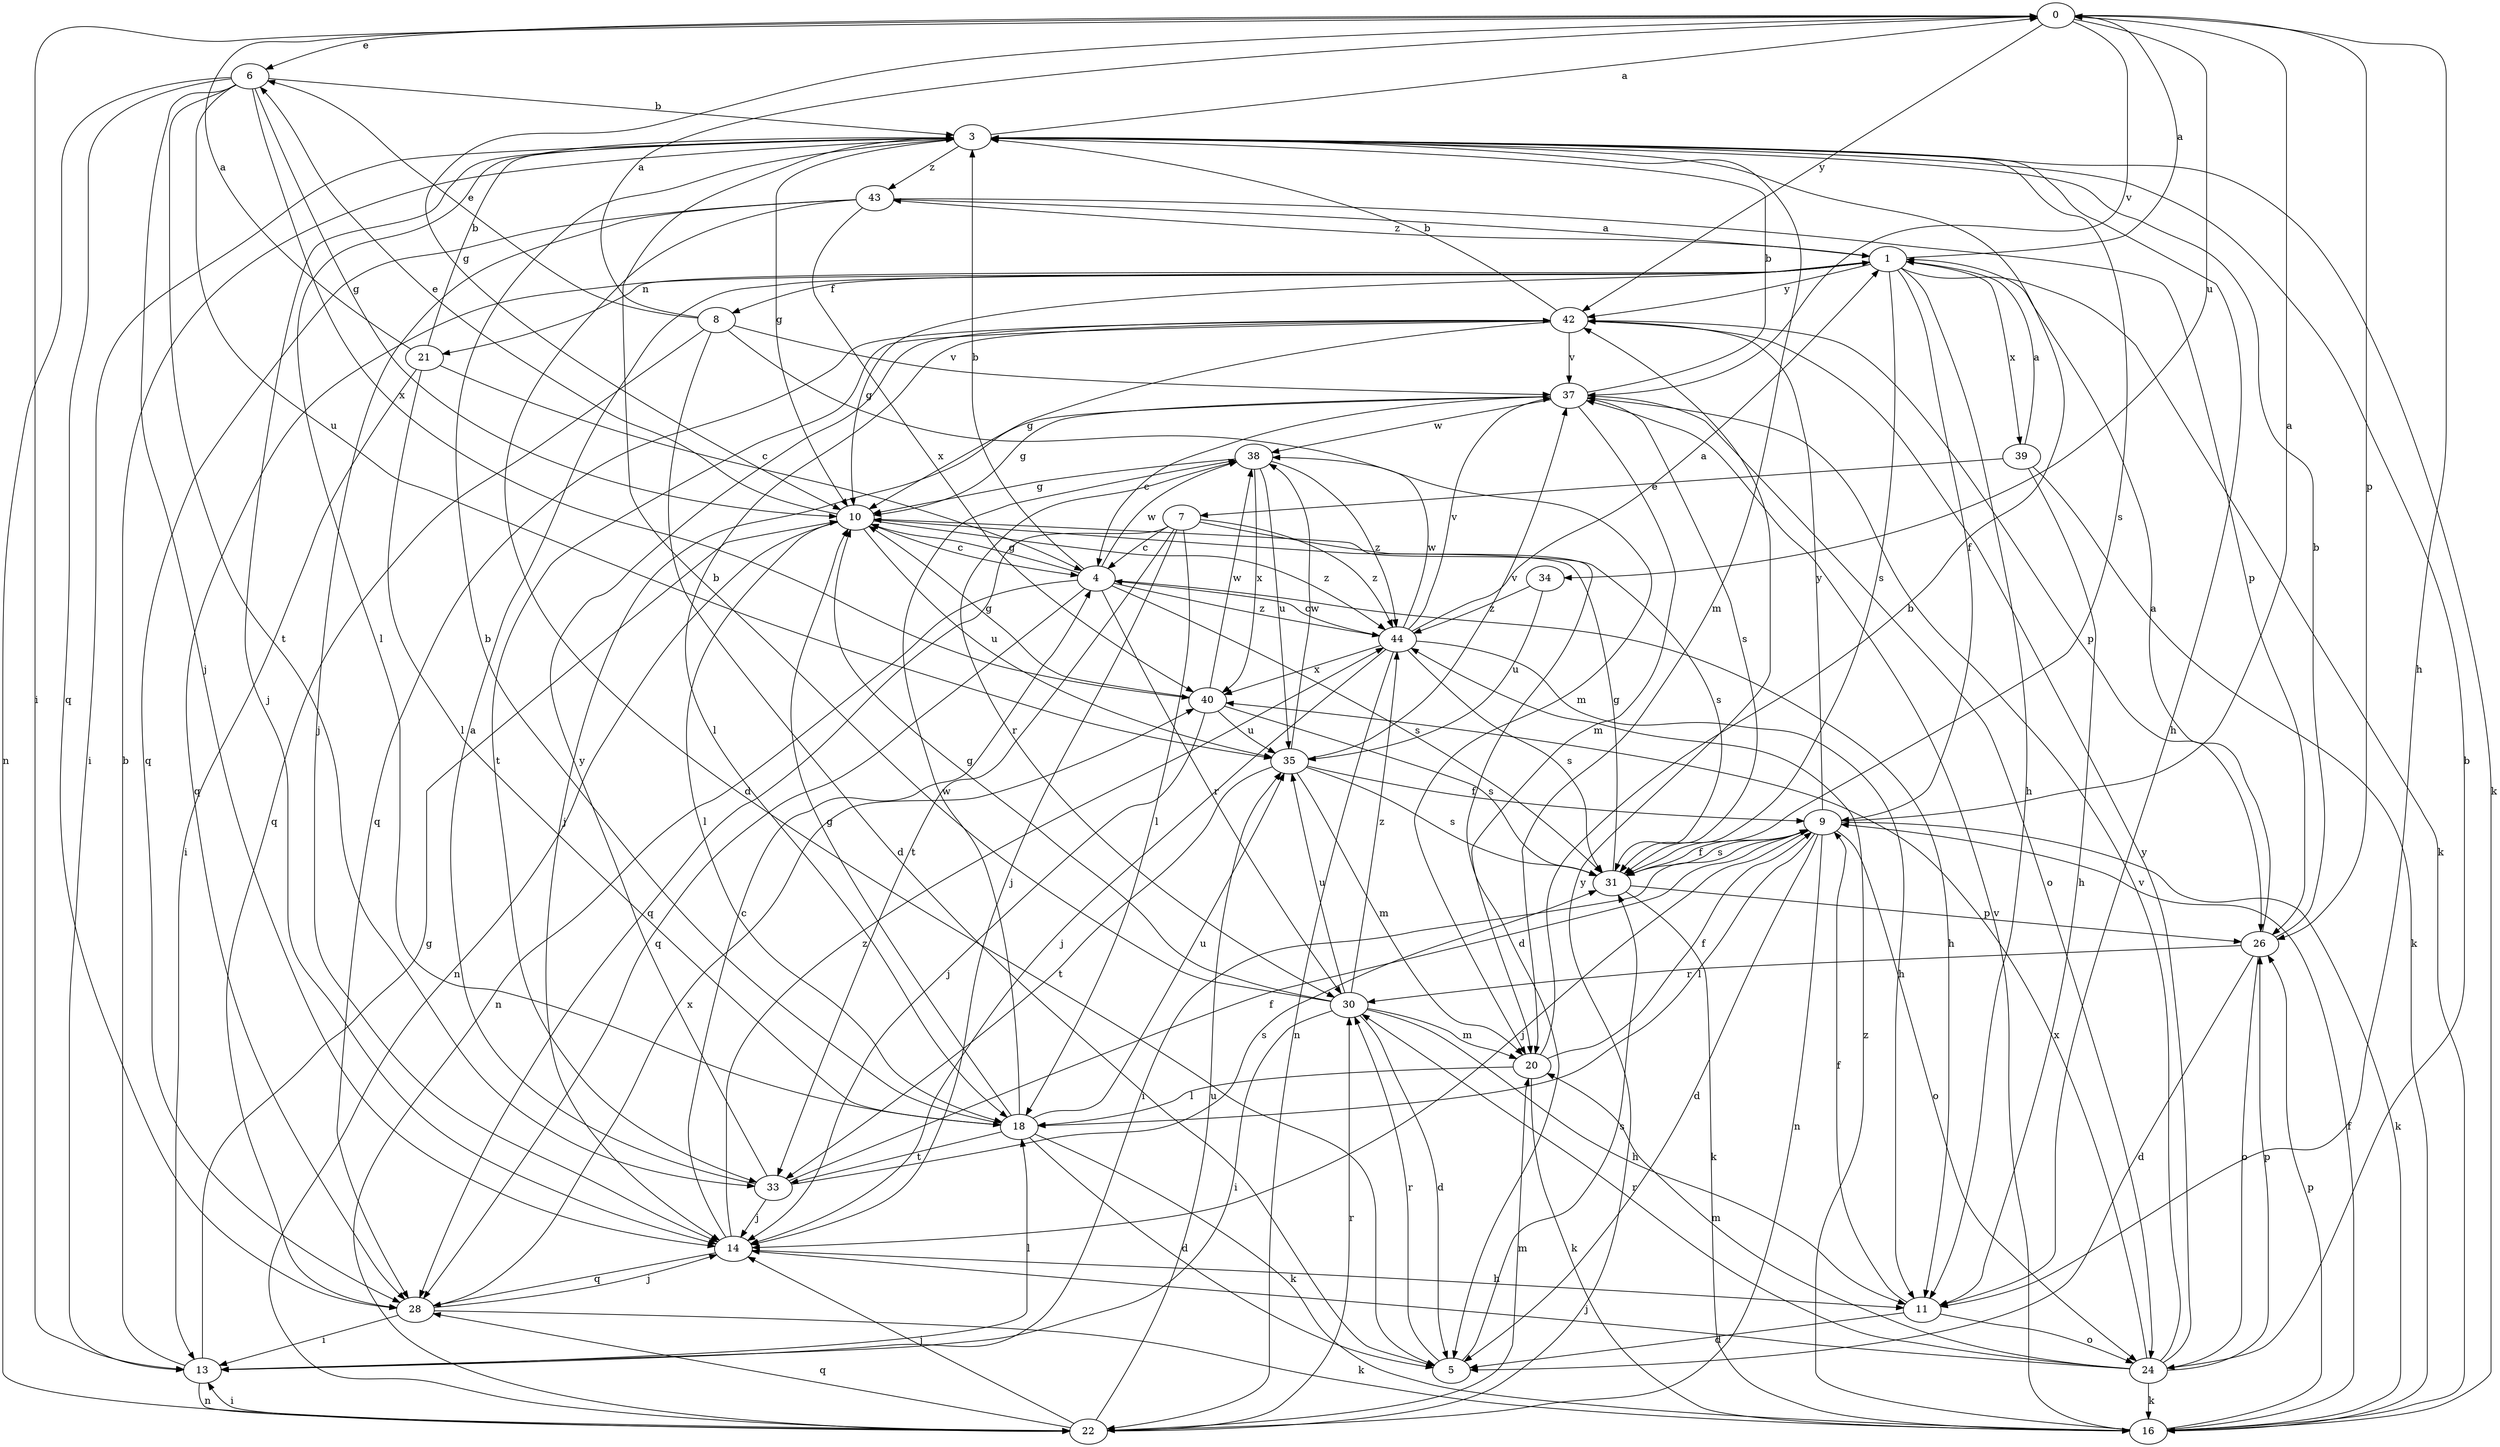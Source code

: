 strict digraph  {
0;
1;
3;
4;
5;
6;
7;
8;
9;
10;
11;
13;
14;
16;
18;
20;
21;
22;
24;
26;
28;
30;
31;
33;
34;
35;
37;
38;
39;
40;
42;
43;
44;
0 -> 6  [label=e];
0 -> 10  [label=g];
0 -> 11  [label=h];
0 -> 13  [label=i];
0 -> 26  [label=p];
0 -> 34  [label=u];
0 -> 37  [label=v];
0 -> 42  [label=y];
1 -> 0  [label=a];
1 -> 8  [label=f];
1 -> 9  [label=f];
1 -> 10  [label=g];
1 -> 11  [label=h];
1 -> 16  [label=k];
1 -> 21  [label=n];
1 -> 28  [label=q];
1 -> 31  [label=s];
1 -> 39  [label=x];
1 -> 42  [label=y];
1 -> 43  [label=z];
3 -> 0  [label=a];
3 -> 10  [label=g];
3 -> 11  [label=h];
3 -> 13  [label=i];
3 -> 14  [label=j];
3 -> 16  [label=k];
3 -> 18  [label=l];
3 -> 20  [label=m];
3 -> 31  [label=s];
3 -> 43  [label=z];
4 -> 3  [label=b];
4 -> 10  [label=g];
4 -> 11  [label=h];
4 -> 22  [label=n];
4 -> 28  [label=q];
4 -> 30  [label=r];
4 -> 31  [label=s];
4 -> 38  [label=w];
4 -> 44  [label=z];
5 -> 30  [label=r];
5 -> 31  [label=s];
6 -> 3  [label=b];
6 -> 10  [label=g];
6 -> 14  [label=j];
6 -> 22  [label=n];
6 -> 28  [label=q];
6 -> 33  [label=t];
6 -> 35  [label=u];
6 -> 40  [label=x];
7 -> 4  [label=c];
7 -> 5  [label=d];
7 -> 14  [label=j];
7 -> 18  [label=l];
7 -> 28  [label=q];
7 -> 33  [label=t];
7 -> 44  [label=z];
8 -> 0  [label=a];
8 -> 5  [label=d];
8 -> 6  [label=e];
8 -> 20  [label=m];
8 -> 28  [label=q];
8 -> 37  [label=v];
9 -> 0  [label=a];
9 -> 5  [label=d];
9 -> 13  [label=i];
9 -> 14  [label=j];
9 -> 16  [label=k];
9 -> 18  [label=l];
9 -> 22  [label=n];
9 -> 24  [label=o];
9 -> 31  [label=s];
9 -> 42  [label=y];
10 -> 4  [label=c];
10 -> 6  [label=e];
10 -> 18  [label=l];
10 -> 22  [label=n];
10 -> 31  [label=s];
10 -> 35  [label=u];
10 -> 44  [label=z];
11 -> 5  [label=d];
11 -> 9  [label=f];
11 -> 24  [label=o];
13 -> 3  [label=b];
13 -> 10  [label=g];
13 -> 18  [label=l];
13 -> 22  [label=n];
14 -> 4  [label=c];
14 -> 11  [label=h];
14 -> 28  [label=q];
14 -> 44  [label=z];
16 -> 9  [label=f];
16 -> 26  [label=p];
16 -> 37  [label=v];
16 -> 44  [label=z];
18 -> 3  [label=b];
18 -> 5  [label=d];
18 -> 10  [label=g];
18 -> 16  [label=k];
18 -> 33  [label=t];
18 -> 35  [label=u];
18 -> 38  [label=w];
20 -> 3  [label=b];
20 -> 9  [label=f];
20 -> 16  [label=k];
20 -> 18  [label=l];
21 -> 0  [label=a];
21 -> 3  [label=b];
21 -> 4  [label=c];
21 -> 13  [label=i];
21 -> 18  [label=l];
22 -> 13  [label=i];
22 -> 14  [label=j];
22 -> 20  [label=m];
22 -> 28  [label=q];
22 -> 30  [label=r];
22 -> 35  [label=u];
22 -> 42  [label=y];
24 -> 3  [label=b];
24 -> 14  [label=j];
24 -> 16  [label=k];
24 -> 20  [label=m];
24 -> 26  [label=p];
24 -> 30  [label=r];
24 -> 37  [label=v];
24 -> 40  [label=x];
24 -> 42  [label=y];
26 -> 1  [label=a];
26 -> 3  [label=b];
26 -> 5  [label=d];
26 -> 24  [label=o];
26 -> 30  [label=r];
28 -> 13  [label=i];
28 -> 14  [label=j];
28 -> 16  [label=k];
28 -> 40  [label=x];
30 -> 3  [label=b];
30 -> 5  [label=d];
30 -> 10  [label=g];
30 -> 11  [label=h];
30 -> 13  [label=i];
30 -> 20  [label=m];
30 -> 35  [label=u];
30 -> 44  [label=z];
31 -> 9  [label=f];
31 -> 10  [label=g];
31 -> 16  [label=k];
31 -> 26  [label=p];
33 -> 1  [label=a];
33 -> 9  [label=f];
33 -> 14  [label=j];
33 -> 31  [label=s];
33 -> 42  [label=y];
34 -> 35  [label=u];
34 -> 44  [label=z];
35 -> 9  [label=f];
35 -> 20  [label=m];
35 -> 31  [label=s];
35 -> 33  [label=t];
35 -> 37  [label=v];
35 -> 38  [label=w];
37 -> 3  [label=b];
37 -> 4  [label=c];
37 -> 10  [label=g];
37 -> 14  [label=j];
37 -> 20  [label=m];
37 -> 24  [label=o];
37 -> 31  [label=s];
37 -> 38  [label=w];
38 -> 10  [label=g];
38 -> 30  [label=r];
38 -> 35  [label=u];
38 -> 40  [label=x];
38 -> 44  [label=z];
39 -> 1  [label=a];
39 -> 7  [label=e];
39 -> 11  [label=h];
39 -> 16  [label=k];
40 -> 10  [label=g];
40 -> 14  [label=j];
40 -> 31  [label=s];
40 -> 35  [label=u];
40 -> 38  [label=w];
42 -> 3  [label=b];
42 -> 10  [label=g];
42 -> 18  [label=l];
42 -> 26  [label=p];
42 -> 28  [label=q];
42 -> 33  [label=t];
42 -> 37  [label=v];
43 -> 1  [label=a];
43 -> 5  [label=d];
43 -> 14  [label=j];
43 -> 26  [label=p];
43 -> 28  [label=q];
43 -> 40  [label=x];
44 -> 1  [label=a];
44 -> 4  [label=c];
44 -> 11  [label=h];
44 -> 14  [label=j];
44 -> 22  [label=n];
44 -> 31  [label=s];
44 -> 37  [label=v];
44 -> 38  [label=w];
44 -> 40  [label=x];
}
